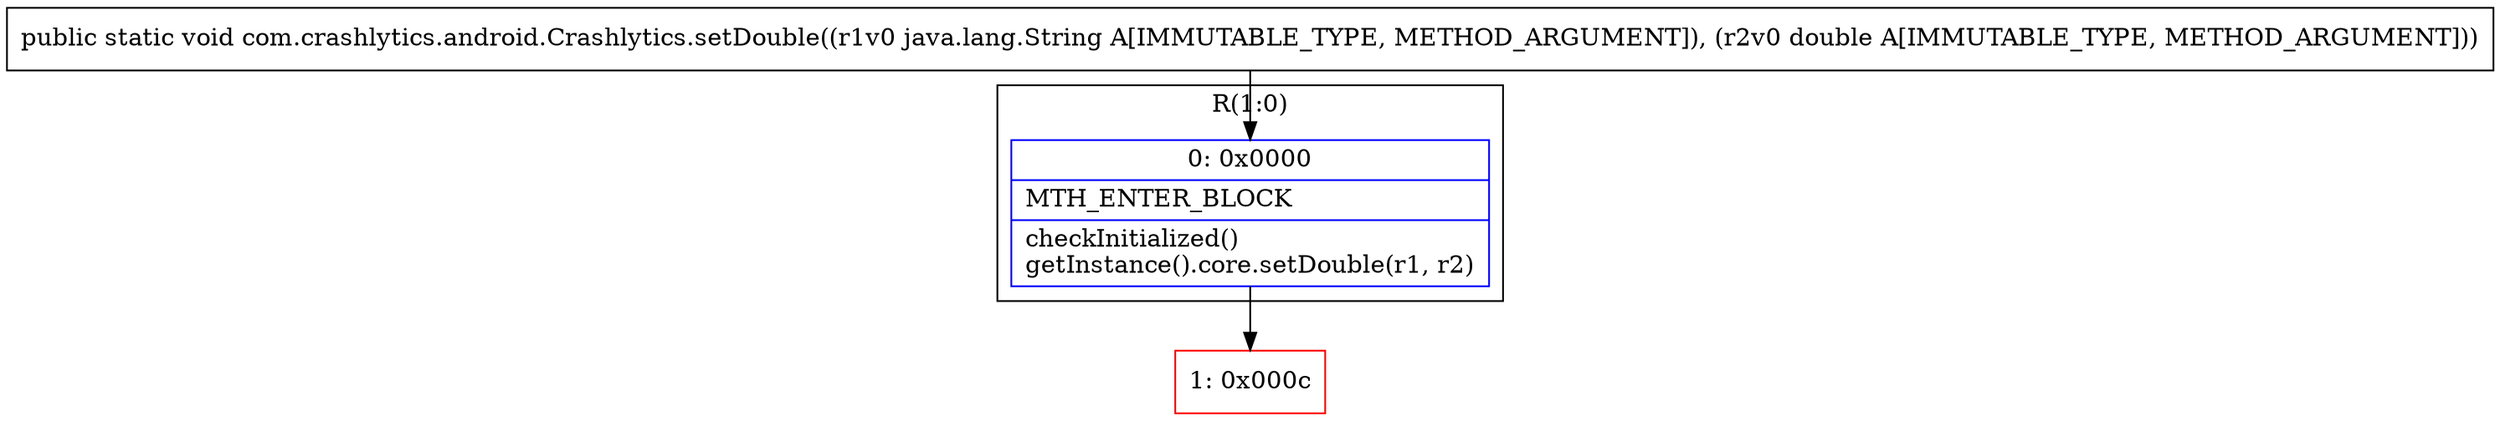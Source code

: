 digraph "CFG forcom.crashlytics.android.Crashlytics.setDouble(Ljava\/lang\/String;D)V" {
subgraph cluster_Region_842510345 {
label = "R(1:0)";
node [shape=record,color=blue];
Node_0 [shape=record,label="{0\:\ 0x0000|MTH_ENTER_BLOCK\l|checkInitialized()\lgetInstance().core.setDouble(r1, r2)\l}"];
}
Node_1 [shape=record,color=red,label="{1\:\ 0x000c}"];
MethodNode[shape=record,label="{public static void com.crashlytics.android.Crashlytics.setDouble((r1v0 java.lang.String A[IMMUTABLE_TYPE, METHOD_ARGUMENT]), (r2v0 double A[IMMUTABLE_TYPE, METHOD_ARGUMENT])) }"];
MethodNode -> Node_0;
Node_0 -> Node_1;
}

